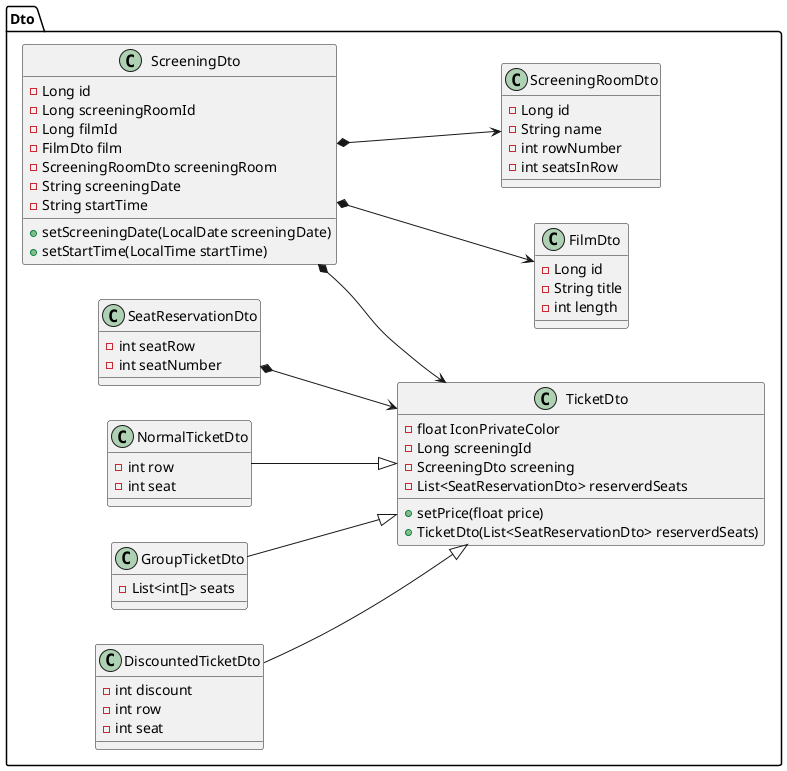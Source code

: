 @startuml dto_diagram
left to right direction
package Dto {
    class TicketDto {
        -float IconPrivateColor
        -Long screeningId
        -ScreeningDto screening
        -List<SeatReservationDto> reserverdSeats
        +setPrice(float price)
        +TicketDto(List<SeatReservationDto> reserverdSeats)
    }

    class SeatReservationDto {
        -int seatRow
        -int seatNumber
    }

    class ScreeningRoomDto {
        -Long id
        -String name
        -int rowNumber
        -int seatsInRow
    }

    class ScreeningDto {
        -Long id
        -Long screeningRoomId
        -Long filmId
        -FilmDto film
        -ScreeningRoomDto screeningRoom
        -String screeningDate
        -String startTime
        +setScreeningDate(LocalDate screeningDate)
        +setStartTime(LocalTime startTime)
    }

    class NormalTicketDto {
        -int row
        -int seat
    }
    
    class GroupTicketDto {
        -List<int[]> seats
    }

    class FilmDto {
        -Long id
        -String title
        -int length
    }

    class DiscountedTicketDto {
        -int discount
        -int row
        -int seat
    }

    DiscountedTicketDto --|> TicketDto
    GroupTicketDto --|> TicketDto
    NormalTicketDto --|> TicketDto
    ScreeningDto *--> TicketDto
    ScreeningDto *--> ScreeningRoomDto
    ScreeningDto *--> FilmDto
    SeatReservationDto *--> TicketDto
}


@enduml